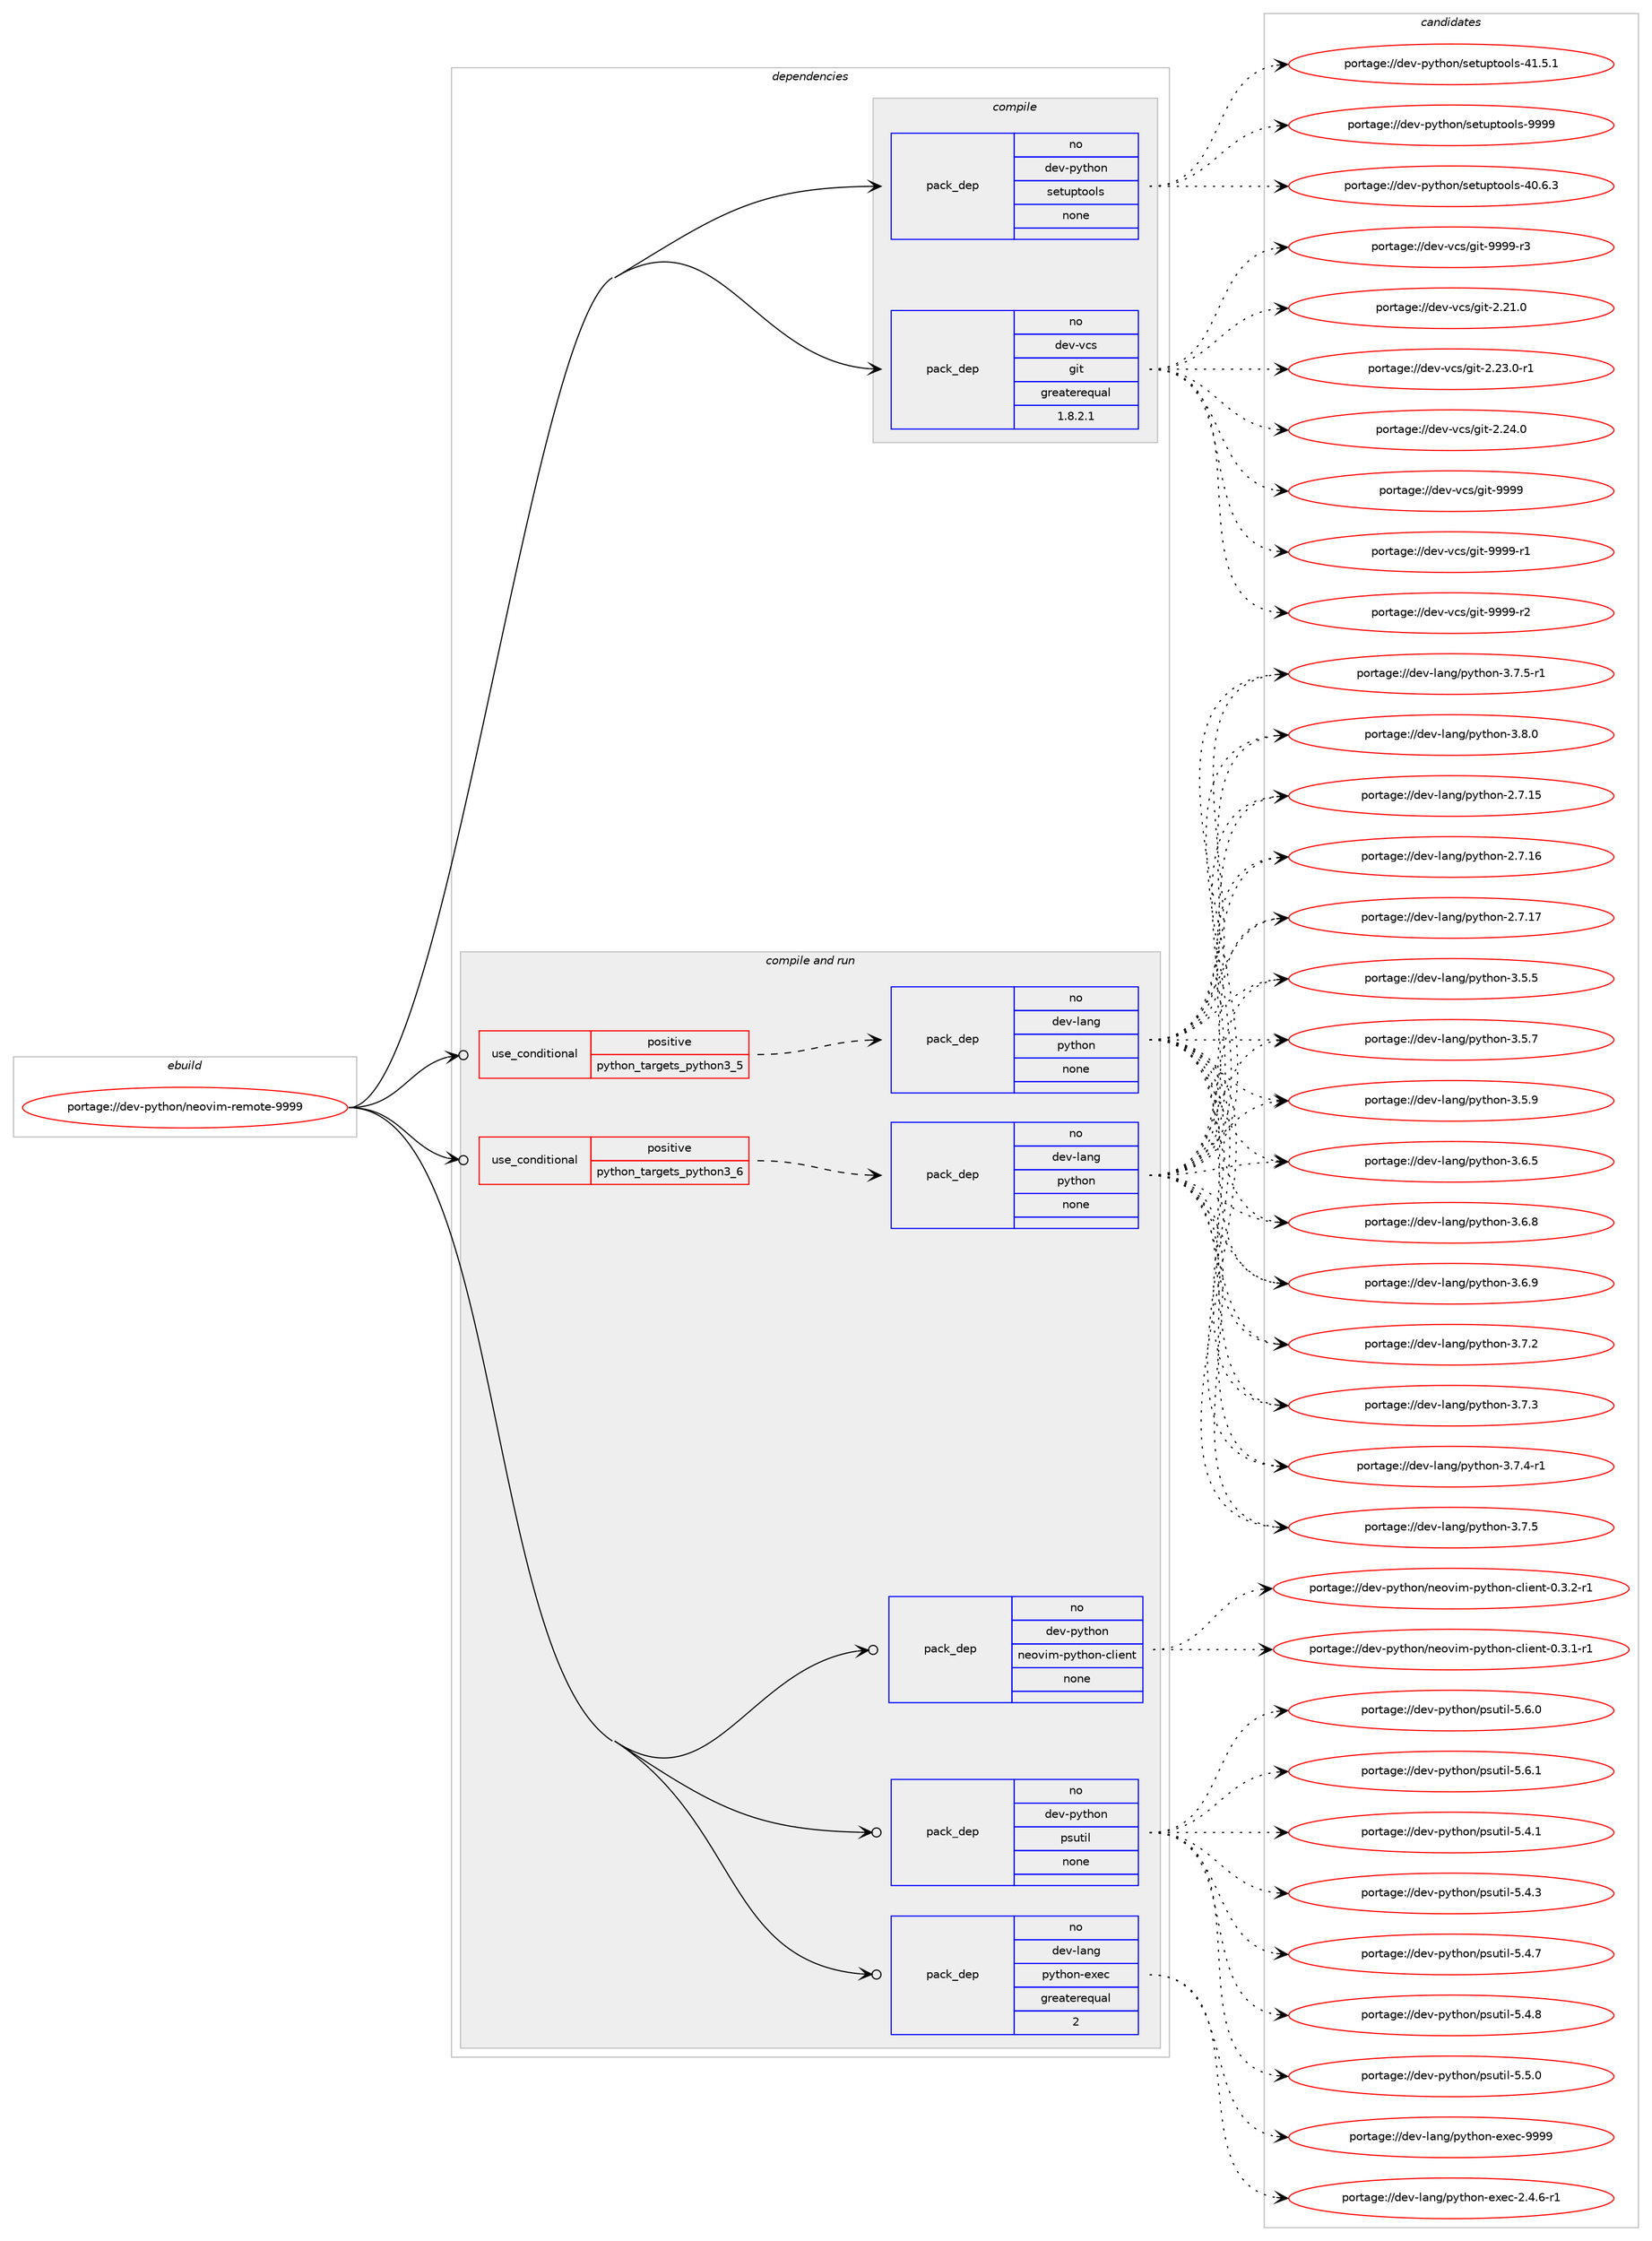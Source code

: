 digraph prolog {

# *************
# Graph options
# *************

newrank=true;
concentrate=true;
compound=true;
graph [rankdir=LR,fontname=Helvetica,fontsize=10,ranksep=1.5];#, ranksep=2.5, nodesep=0.2];
edge  [arrowhead=vee];
node  [fontname=Helvetica,fontsize=10];

# **********
# The ebuild
# **********

subgraph cluster_leftcol {
color=gray;
rank=same;
label=<<i>ebuild</i>>;
id [label="portage://dev-python/neovim-remote-9999", color=red, width=4, href="../dev-python/neovim-remote-9999.svg"];
}

# ****************
# The dependencies
# ****************

subgraph cluster_midcol {
color=gray;
label=<<i>dependencies</i>>;
subgraph cluster_compile {
fillcolor="#eeeeee";
style=filled;
label=<<i>compile</i>>;
subgraph pack115483 {
dependency151090 [label=<<TABLE BORDER="0" CELLBORDER="1" CELLSPACING="0" CELLPADDING="4" WIDTH="220"><TR><TD ROWSPAN="6" CELLPADDING="30">pack_dep</TD></TR><TR><TD WIDTH="110">no</TD></TR><TR><TD>dev-python</TD></TR><TR><TD>setuptools</TD></TR><TR><TD>none</TD></TR><TR><TD></TD></TR></TABLE>>, shape=none, color=blue];
}
id:e -> dependency151090:w [weight=20,style="solid",arrowhead="vee"];
subgraph pack115484 {
dependency151091 [label=<<TABLE BORDER="0" CELLBORDER="1" CELLSPACING="0" CELLPADDING="4" WIDTH="220"><TR><TD ROWSPAN="6" CELLPADDING="30">pack_dep</TD></TR><TR><TD WIDTH="110">no</TD></TR><TR><TD>dev-vcs</TD></TR><TR><TD>git</TD></TR><TR><TD>greaterequal</TD></TR><TR><TD>1.8.2.1</TD></TR></TABLE>>, shape=none, color=blue];
}
id:e -> dependency151091:w [weight=20,style="solid",arrowhead="vee"];
}
subgraph cluster_compileandrun {
fillcolor="#eeeeee";
style=filled;
label=<<i>compile and run</i>>;
subgraph cond32279 {
dependency151092 [label=<<TABLE BORDER="0" CELLBORDER="1" CELLSPACING="0" CELLPADDING="4"><TR><TD ROWSPAN="3" CELLPADDING="10">use_conditional</TD></TR><TR><TD>positive</TD></TR><TR><TD>python_targets_python3_5</TD></TR></TABLE>>, shape=none, color=red];
subgraph pack115485 {
dependency151093 [label=<<TABLE BORDER="0" CELLBORDER="1" CELLSPACING="0" CELLPADDING="4" WIDTH="220"><TR><TD ROWSPAN="6" CELLPADDING="30">pack_dep</TD></TR><TR><TD WIDTH="110">no</TD></TR><TR><TD>dev-lang</TD></TR><TR><TD>python</TD></TR><TR><TD>none</TD></TR><TR><TD></TD></TR></TABLE>>, shape=none, color=blue];
}
dependency151092:e -> dependency151093:w [weight=20,style="dashed",arrowhead="vee"];
}
id:e -> dependency151092:w [weight=20,style="solid",arrowhead="odotvee"];
subgraph cond32280 {
dependency151094 [label=<<TABLE BORDER="0" CELLBORDER="1" CELLSPACING="0" CELLPADDING="4"><TR><TD ROWSPAN="3" CELLPADDING="10">use_conditional</TD></TR><TR><TD>positive</TD></TR><TR><TD>python_targets_python3_6</TD></TR></TABLE>>, shape=none, color=red];
subgraph pack115486 {
dependency151095 [label=<<TABLE BORDER="0" CELLBORDER="1" CELLSPACING="0" CELLPADDING="4" WIDTH="220"><TR><TD ROWSPAN="6" CELLPADDING="30">pack_dep</TD></TR><TR><TD WIDTH="110">no</TD></TR><TR><TD>dev-lang</TD></TR><TR><TD>python</TD></TR><TR><TD>none</TD></TR><TR><TD></TD></TR></TABLE>>, shape=none, color=blue];
}
dependency151094:e -> dependency151095:w [weight=20,style="dashed",arrowhead="vee"];
}
id:e -> dependency151094:w [weight=20,style="solid",arrowhead="odotvee"];
subgraph pack115487 {
dependency151096 [label=<<TABLE BORDER="0" CELLBORDER="1" CELLSPACING="0" CELLPADDING="4" WIDTH="220"><TR><TD ROWSPAN="6" CELLPADDING="30">pack_dep</TD></TR><TR><TD WIDTH="110">no</TD></TR><TR><TD>dev-lang</TD></TR><TR><TD>python-exec</TD></TR><TR><TD>greaterequal</TD></TR><TR><TD>2</TD></TR></TABLE>>, shape=none, color=blue];
}
id:e -> dependency151096:w [weight=20,style="solid",arrowhead="odotvee"];
subgraph pack115488 {
dependency151097 [label=<<TABLE BORDER="0" CELLBORDER="1" CELLSPACING="0" CELLPADDING="4" WIDTH="220"><TR><TD ROWSPAN="6" CELLPADDING="30">pack_dep</TD></TR><TR><TD WIDTH="110">no</TD></TR><TR><TD>dev-python</TD></TR><TR><TD>neovim-python-client</TD></TR><TR><TD>none</TD></TR><TR><TD></TD></TR></TABLE>>, shape=none, color=blue];
}
id:e -> dependency151097:w [weight=20,style="solid",arrowhead="odotvee"];
subgraph pack115489 {
dependency151098 [label=<<TABLE BORDER="0" CELLBORDER="1" CELLSPACING="0" CELLPADDING="4" WIDTH="220"><TR><TD ROWSPAN="6" CELLPADDING="30">pack_dep</TD></TR><TR><TD WIDTH="110">no</TD></TR><TR><TD>dev-python</TD></TR><TR><TD>psutil</TD></TR><TR><TD>none</TD></TR><TR><TD></TD></TR></TABLE>>, shape=none, color=blue];
}
id:e -> dependency151098:w [weight=20,style="solid",arrowhead="odotvee"];
}
subgraph cluster_run {
fillcolor="#eeeeee";
style=filled;
label=<<i>run</i>>;
}
}

# **************
# The candidates
# **************

subgraph cluster_choices {
rank=same;
color=gray;
label=<<i>candidates</i>>;

subgraph choice115483 {
color=black;
nodesep=1;
choiceportage100101118451121211161041111104711510111611711211611111110811545524846544651 [label="portage://dev-python/setuptools-40.6.3", color=red, width=4,href="../dev-python/setuptools-40.6.3.svg"];
choiceportage100101118451121211161041111104711510111611711211611111110811545524946534649 [label="portage://dev-python/setuptools-41.5.1", color=red, width=4,href="../dev-python/setuptools-41.5.1.svg"];
choiceportage10010111845112121116104111110471151011161171121161111111081154557575757 [label="portage://dev-python/setuptools-9999", color=red, width=4,href="../dev-python/setuptools-9999.svg"];
dependency151090:e -> choiceportage100101118451121211161041111104711510111611711211611111110811545524846544651:w [style=dotted,weight="100"];
dependency151090:e -> choiceportage100101118451121211161041111104711510111611711211611111110811545524946534649:w [style=dotted,weight="100"];
dependency151090:e -> choiceportage10010111845112121116104111110471151011161171121161111111081154557575757:w [style=dotted,weight="100"];
}
subgraph choice115484 {
color=black;
nodesep=1;
choiceportage10010111845118991154710310511645504650494648 [label="portage://dev-vcs/git-2.21.0", color=red, width=4,href="../dev-vcs/git-2.21.0.svg"];
choiceportage100101118451189911547103105116455046505146484511449 [label="portage://dev-vcs/git-2.23.0-r1", color=red, width=4,href="../dev-vcs/git-2.23.0-r1.svg"];
choiceportage10010111845118991154710310511645504650524648 [label="portage://dev-vcs/git-2.24.0", color=red, width=4,href="../dev-vcs/git-2.24.0.svg"];
choiceportage1001011184511899115471031051164557575757 [label="portage://dev-vcs/git-9999", color=red, width=4,href="../dev-vcs/git-9999.svg"];
choiceportage10010111845118991154710310511645575757574511449 [label="portage://dev-vcs/git-9999-r1", color=red, width=4,href="../dev-vcs/git-9999-r1.svg"];
choiceportage10010111845118991154710310511645575757574511450 [label="portage://dev-vcs/git-9999-r2", color=red, width=4,href="../dev-vcs/git-9999-r2.svg"];
choiceportage10010111845118991154710310511645575757574511451 [label="portage://dev-vcs/git-9999-r3", color=red, width=4,href="../dev-vcs/git-9999-r3.svg"];
dependency151091:e -> choiceportage10010111845118991154710310511645504650494648:w [style=dotted,weight="100"];
dependency151091:e -> choiceportage100101118451189911547103105116455046505146484511449:w [style=dotted,weight="100"];
dependency151091:e -> choiceportage10010111845118991154710310511645504650524648:w [style=dotted,weight="100"];
dependency151091:e -> choiceportage1001011184511899115471031051164557575757:w [style=dotted,weight="100"];
dependency151091:e -> choiceportage10010111845118991154710310511645575757574511449:w [style=dotted,weight="100"];
dependency151091:e -> choiceportage10010111845118991154710310511645575757574511450:w [style=dotted,weight="100"];
dependency151091:e -> choiceportage10010111845118991154710310511645575757574511451:w [style=dotted,weight="100"];
}
subgraph choice115485 {
color=black;
nodesep=1;
choiceportage10010111845108971101034711212111610411111045504655464953 [label="portage://dev-lang/python-2.7.15", color=red, width=4,href="../dev-lang/python-2.7.15.svg"];
choiceportage10010111845108971101034711212111610411111045504655464954 [label="portage://dev-lang/python-2.7.16", color=red, width=4,href="../dev-lang/python-2.7.16.svg"];
choiceportage10010111845108971101034711212111610411111045504655464955 [label="portage://dev-lang/python-2.7.17", color=red, width=4,href="../dev-lang/python-2.7.17.svg"];
choiceportage100101118451089711010347112121116104111110455146534653 [label="portage://dev-lang/python-3.5.5", color=red, width=4,href="../dev-lang/python-3.5.5.svg"];
choiceportage100101118451089711010347112121116104111110455146534655 [label="portage://dev-lang/python-3.5.7", color=red, width=4,href="../dev-lang/python-3.5.7.svg"];
choiceportage100101118451089711010347112121116104111110455146534657 [label="portage://dev-lang/python-3.5.9", color=red, width=4,href="../dev-lang/python-3.5.9.svg"];
choiceportage100101118451089711010347112121116104111110455146544653 [label="portage://dev-lang/python-3.6.5", color=red, width=4,href="../dev-lang/python-3.6.5.svg"];
choiceportage100101118451089711010347112121116104111110455146544656 [label="portage://dev-lang/python-3.6.8", color=red, width=4,href="../dev-lang/python-3.6.8.svg"];
choiceportage100101118451089711010347112121116104111110455146544657 [label="portage://dev-lang/python-3.6.9", color=red, width=4,href="../dev-lang/python-3.6.9.svg"];
choiceportage100101118451089711010347112121116104111110455146554650 [label="portage://dev-lang/python-3.7.2", color=red, width=4,href="../dev-lang/python-3.7.2.svg"];
choiceportage100101118451089711010347112121116104111110455146554651 [label="portage://dev-lang/python-3.7.3", color=red, width=4,href="../dev-lang/python-3.7.3.svg"];
choiceportage1001011184510897110103471121211161041111104551465546524511449 [label="portage://dev-lang/python-3.7.4-r1", color=red, width=4,href="../dev-lang/python-3.7.4-r1.svg"];
choiceportage100101118451089711010347112121116104111110455146554653 [label="portage://dev-lang/python-3.7.5", color=red, width=4,href="../dev-lang/python-3.7.5.svg"];
choiceportage1001011184510897110103471121211161041111104551465546534511449 [label="portage://dev-lang/python-3.7.5-r1", color=red, width=4,href="../dev-lang/python-3.7.5-r1.svg"];
choiceportage100101118451089711010347112121116104111110455146564648 [label="portage://dev-lang/python-3.8.0", color=red, width=4,href="../dev-lang/python-3.8.0.svg"];
dependency151093:e -> choiceportage10010111845108971101034711212111610411111045504655464953:w [style=dotted,weight="100"];
dependency151093:e -> choiceportage10010111845108971101034711212111610411111045504655464954:w [style=dotted,weight="100"];
dependency151093:e -> choiceportage10010111845108971101034711212111610411111045504655464955:w [style=dotted,weight="100"];
dependency151093:e -> choiceportage100101118451089711010347112121116104111110455146534653:w [style=dotted,weight="100"];
dependency151093:e -> choiceportage100101118451089711010347112121116104111110455146534655:w [style=dotted,weight="100"];
dependency151093:e -> choiceportage100101118451089711010347112121116104111110455146534657:w [style=dotted,weight="100"];
dependency151093:e -> choiceportage100101118451089711010347112121116104111110455146544653:w [style=dotted,weight="100"];
dependency151093:e -> choiceportage100101118451089711010347112121116104111110455146544656:w [style=dotted,weight="100"];
dependency151093:e -> choiceportage100101118451089711010347112121116104111110455146544657:w [style=dotted,weight="100"];
dependency151093:e -> choiceportage100101118451089711010347112121116104111110455146554650:w [style=dotted,weight="100"];
dependency151093:e -> choiceportage100101118451089711010347112121116104111110455146554651:w [style=dotted,weight="100"];
dependency151093:e -> choiceportage1001011184510897110103471121211161041111104551465546524511449:w [style=dotted,weight="100"];
dependency151093:e -> choiceportage100101118451089711010347112121116104111110455146554653:w [style=dotted,weight="100"];
dependency151093:e -> choiceportage1001011184510897110103471121211161041111104551465546534511449:w [style=dotted,weight="100"];
dependency151093:e -> choiceportage100101118451089711010347112121116104111110455146564648:w [style=dotted,weight="100"];
}
subgraph choice115486 {
color=black;
nodesep=1;
choiceportage10010111845108971101034711212111610411111045504655464953 [label="portage://dev-lang/python-2.7.15", color=red, width=4,href="../dev-lang/python-2.7.15.svg"];
choiceportage10010111845108971101034711212111610411111045504655464954 [label="portage://dev-lang/python-2.7.16", color=red, width=4,href="../dev-lang/python-2.7.16.svg"];
choiceportage10010111845108971101034711212111610411111045504655464955 [label="portage://dev-lang/python-2.7.17", color=red, width=4,href="../dev-lang/python-2.7.17.svg"];
choiceportage100101118451089711010347112121116104111110455146534653 [label="portage://dev-lang/python-3.5.5", color=red, width=4,href="../dev-lang/python-3.5.5.svg"];
choiceportage100101118451089711010347112121116104111110455146534655 [label="portage://dev-lang/python-3.5.7", color=red, width=4,href="../dev-lang/python-3.5.7.svg"];
choiceportage100101118451089711010347112121116104111110455146534657 [label="portage://dev-lang/python-3.5.9", color=red, width=4,href="../dev-lang/python-3.5.9.svg"];
choiceportage100101118451089711010347112121116104111110455146544653 [label="portage://dev-lang/python-3.6.5", color=red, width=4,href="../dev-lang/python-3.6.5.svg"];
choiceportage100101118451089711010347112121116104111110455146544656 [label="portage://dev-lang/python-3.6.8", color=red, width=4,href="../dev-lang/python-3.6.8.svg"];
choiceportage100101118451089711010347112121116104111110455146544657 [label="portage://dev-lang/python-3.6.9", color=red, width=4,href="../dev-lang/python-3.6.9.svg"];
choiceportage100101118451089711010347112121116104111110455146554650 [label="portage://dev-lang/python-3.7.2", color=red, width=4,href="../dev-lang/python-3.7.2.svg"];
choiceportage100101118451089711010347112121116104111110455146554651 [label="portage://dev-lang/python-3.7.3", color=red, width=4,href="../dev-lang/python-3.7.3.svg"];
choiceportage1001011184510897110103471121211161041111104551465546524511449 [label="portage://dev-lang/python-3.7.4-r1", color=red, width=4,href="../dev-lang/python-3.7.4-r1.svg"];
choiceportage100101118451089711010347112121116104111110455146554653 [label="portage://dev-lang/python-3.7.5", color=red, width=4,href="../dev-lang/python-3.7.5.svg"];
choiceportage1001011184510897110103471121211161041111104551465546534511449 [label="portage://dev-lang/python-3.7.5-r1", color=red, width=4,href="../dev-lang/python-3.7.5-r1.svg"];
choiceportage100101118451089711010347112121116104111110455146564648 [label="portage://dev-lang/python-3.8.0", color=red, width=4,href="../dev-lang/python-3.8.0.svg"];
dependency151095:e -> choiceportage10010111845108971101034711212111610411111045504655464953:w [style=dotted,weight="100"];
dependency151095:e -> choiceportage10010111845108971101034711212111610411111045504655464954:w [style=dotted,weight="100"];
dependency151095:e -> choiceportage10010111845108971101034711212111610411111045504655464955:w [style=dotted,weight="100"];
dependency151095:e -> choiceportage100101118451089711010347112121116104111110455146534653:w [style=dotted,weight="100"];
dependency151095:e -> choiceportage100101118451089711010347112121116104111110455146534655:w [style=dotted,weight="100"];
dependency151095:e -> choiceportage100101118451089711010347112121116104111110455146534657:w [style=dotted,weight="100"];
dependency151095:e -> choiceportage100101118451089711010347112121116104111110455146544653:w [style=dotted,weight="100"];
dependency151095:e -> choiceportage100101118451089711010347112121116104111110455146544656:w [style=dotted,weight="100"];
dependency151095:e -> choiceportage100101118451089711010347112121116104111110455146544657:w [style=dotted,weight="100"];
dependency151095:e -> choiceportage100101118451089711010347112121116104111110455146554650:w [style=dotted,weight="100"];
dependency151095:e -> choiceportage100101118451089711010347112121116104111110455146554651:w [style=dotted,weight="100"];
dependency151095:e -> choiceportage1001011184510897110103471121211161041111104551465546524511449:w [style=dotted,weight="100"];
dependency151095:e -> choiceportage100101118451089711010347112121116104111110455146554653:w [style=dotted,weight="100"];
dependency151095:e -> choiceportage1001011184510897110103471121211161041111104551465546534511449:w [style=dotted,weight="100"];
dependency151095:e -> choiceportage100101118451089711010347112121116104111110455146564648:w [style=dotted,weight="100"];
}
subgraph choice115487 {
color=black;
nodesep=1;
choiceportage10010111845108971101034711212111610411111045101120101994550465246544511449 [label="portage://dev-lang/python-exec-2.4.6-r1", color=red, width=4,href="../dev-lang/python-exec-2.4.6-r1.svg"];
choiceportage10010111845108971101034711212111610411111045101120101994557575757 [label="portage://dev-lang/python-exec-9999", color=red, width=4,href="../dev-lang/python-exec-9999.svg"];
dependency151096:e -> choiceportage10010111845108971101034711212111610411111045101120101994550465246544511449:w [style=dotted,weight="100"];
dependency151096:e -> choiceportage10010111845108971101034711212111610411111045101120101994557575757:w [style=dotted,weight="100"];
}
subgraph choice115488 {
color=black;
nodesep=1;
choiceportage10010111845112121116104111110471101011111181051094511212111610411111045991081051011101164548465146494511449 [label="portage://dev-python/neovim-python-client-0.3.1-r1", color=red, width=4,href="../dev-python/neovim-python-client-0.3.1-r1.svg"];
choiceportage10010111845112121116104111110471101011111181051094511212111610411111045991081051011101164548465146504511449 [label="portage://dev-python/neovim-python-client-0.3.2-r1", color=red, width=4,href="../dev-python/neovim-python-client-0.3.2-r1.svg"];
dependency151097:e -> choiceportage10010111845112121116104111110471101011111181051094511212111610411111045991081051011101164548465146494511449:w [style=dotted,weight="100"];
dependency151097:e -> choiceportage10010111845112121116104111110471101011111181051094511212111610411111045991081051011101164548465146504511449:w [style=dotted,weight="100"];
}
subgraph choice115489 {
color=black;
nodesep=1;
choiceportage1001011184511212111610411111047112115117116105108455346524649 [label="portage://dev-python/psutil-5.4.1", color=red, width=4,href="../dev-python/psutil-5.4.1.svg"];
choiceportage1001011184511212111610411111047112115117116105108455346524651 [label="portage://dev-python/psutil-5.4.3", color=red, width=4,href="../dev-python/psutil-5.4.3.svg"];
choiceportage1001011184511212111610411111047112115117116105108455346524655 [label="portage://dev-python/psutil-5.4.7", color=red, width=4,href="../dev-python/psutil-5.4.7.svg"];
choiceportage1001011184511212111610411111047112115117116105108455346524656 [label="portage://dev-python/psutil-5.4.8", color=red, width=4,href="../dev-python/psutil-5.4.8.svg"];
choiceportage1001011184511212111610411111047112115117116105108455346534648 [label="portage://dev-python/psutil-5.5.0", color=red, width=4,href="../dev-python/psutil-5.5.0.svg"];
choiceportage1001011184511212111610411111047112115117116105108455346544648 [label="portage://dev-python/psutil-5.6.0", color=red, width=4,href="../dev-python/psutil-5.6.0.svg"];
choiceportage1001011184511212111610411111047112115117116105108455346544649 [label="portage://dev-python/psutil-5.6.1", color=red, width=4,href="../dev-python/psutil-5.6.1.svg"];
dependency151098:e -> choiceportage1001011184511212111610411111047112115117116105108455346524649:w [style=dotted,weight="100"];
dependency151098:e -> choiceportage1001011184511212111610411111047112115117116105108455346524651:w [style=dotted,weight="100"];
dependency151098:e -> choiceportage1001011184511212111610411111047112115117116105108455346524655:w [style=dotted,weight="100"];
dependency151098:e -> choiceportage1001011184511212111610411111047112115117116105108455346524656:w [style=dotted,weight="100"];
dependency151098:e -> choiceportage1001011184511212111610411111047112115117116105108455346534648:w [style=dotted,weight="100"];
dependency151098:e -> choiceportage1001011184511212111610411111047112115117116105108455346544648:w [style=dotted,weight="100"];
dependency151098:e -> choiceportage1001011184511212111610411111047112115117116105108455346544649:w [style=dotted,weight="100"];
}
}

}
